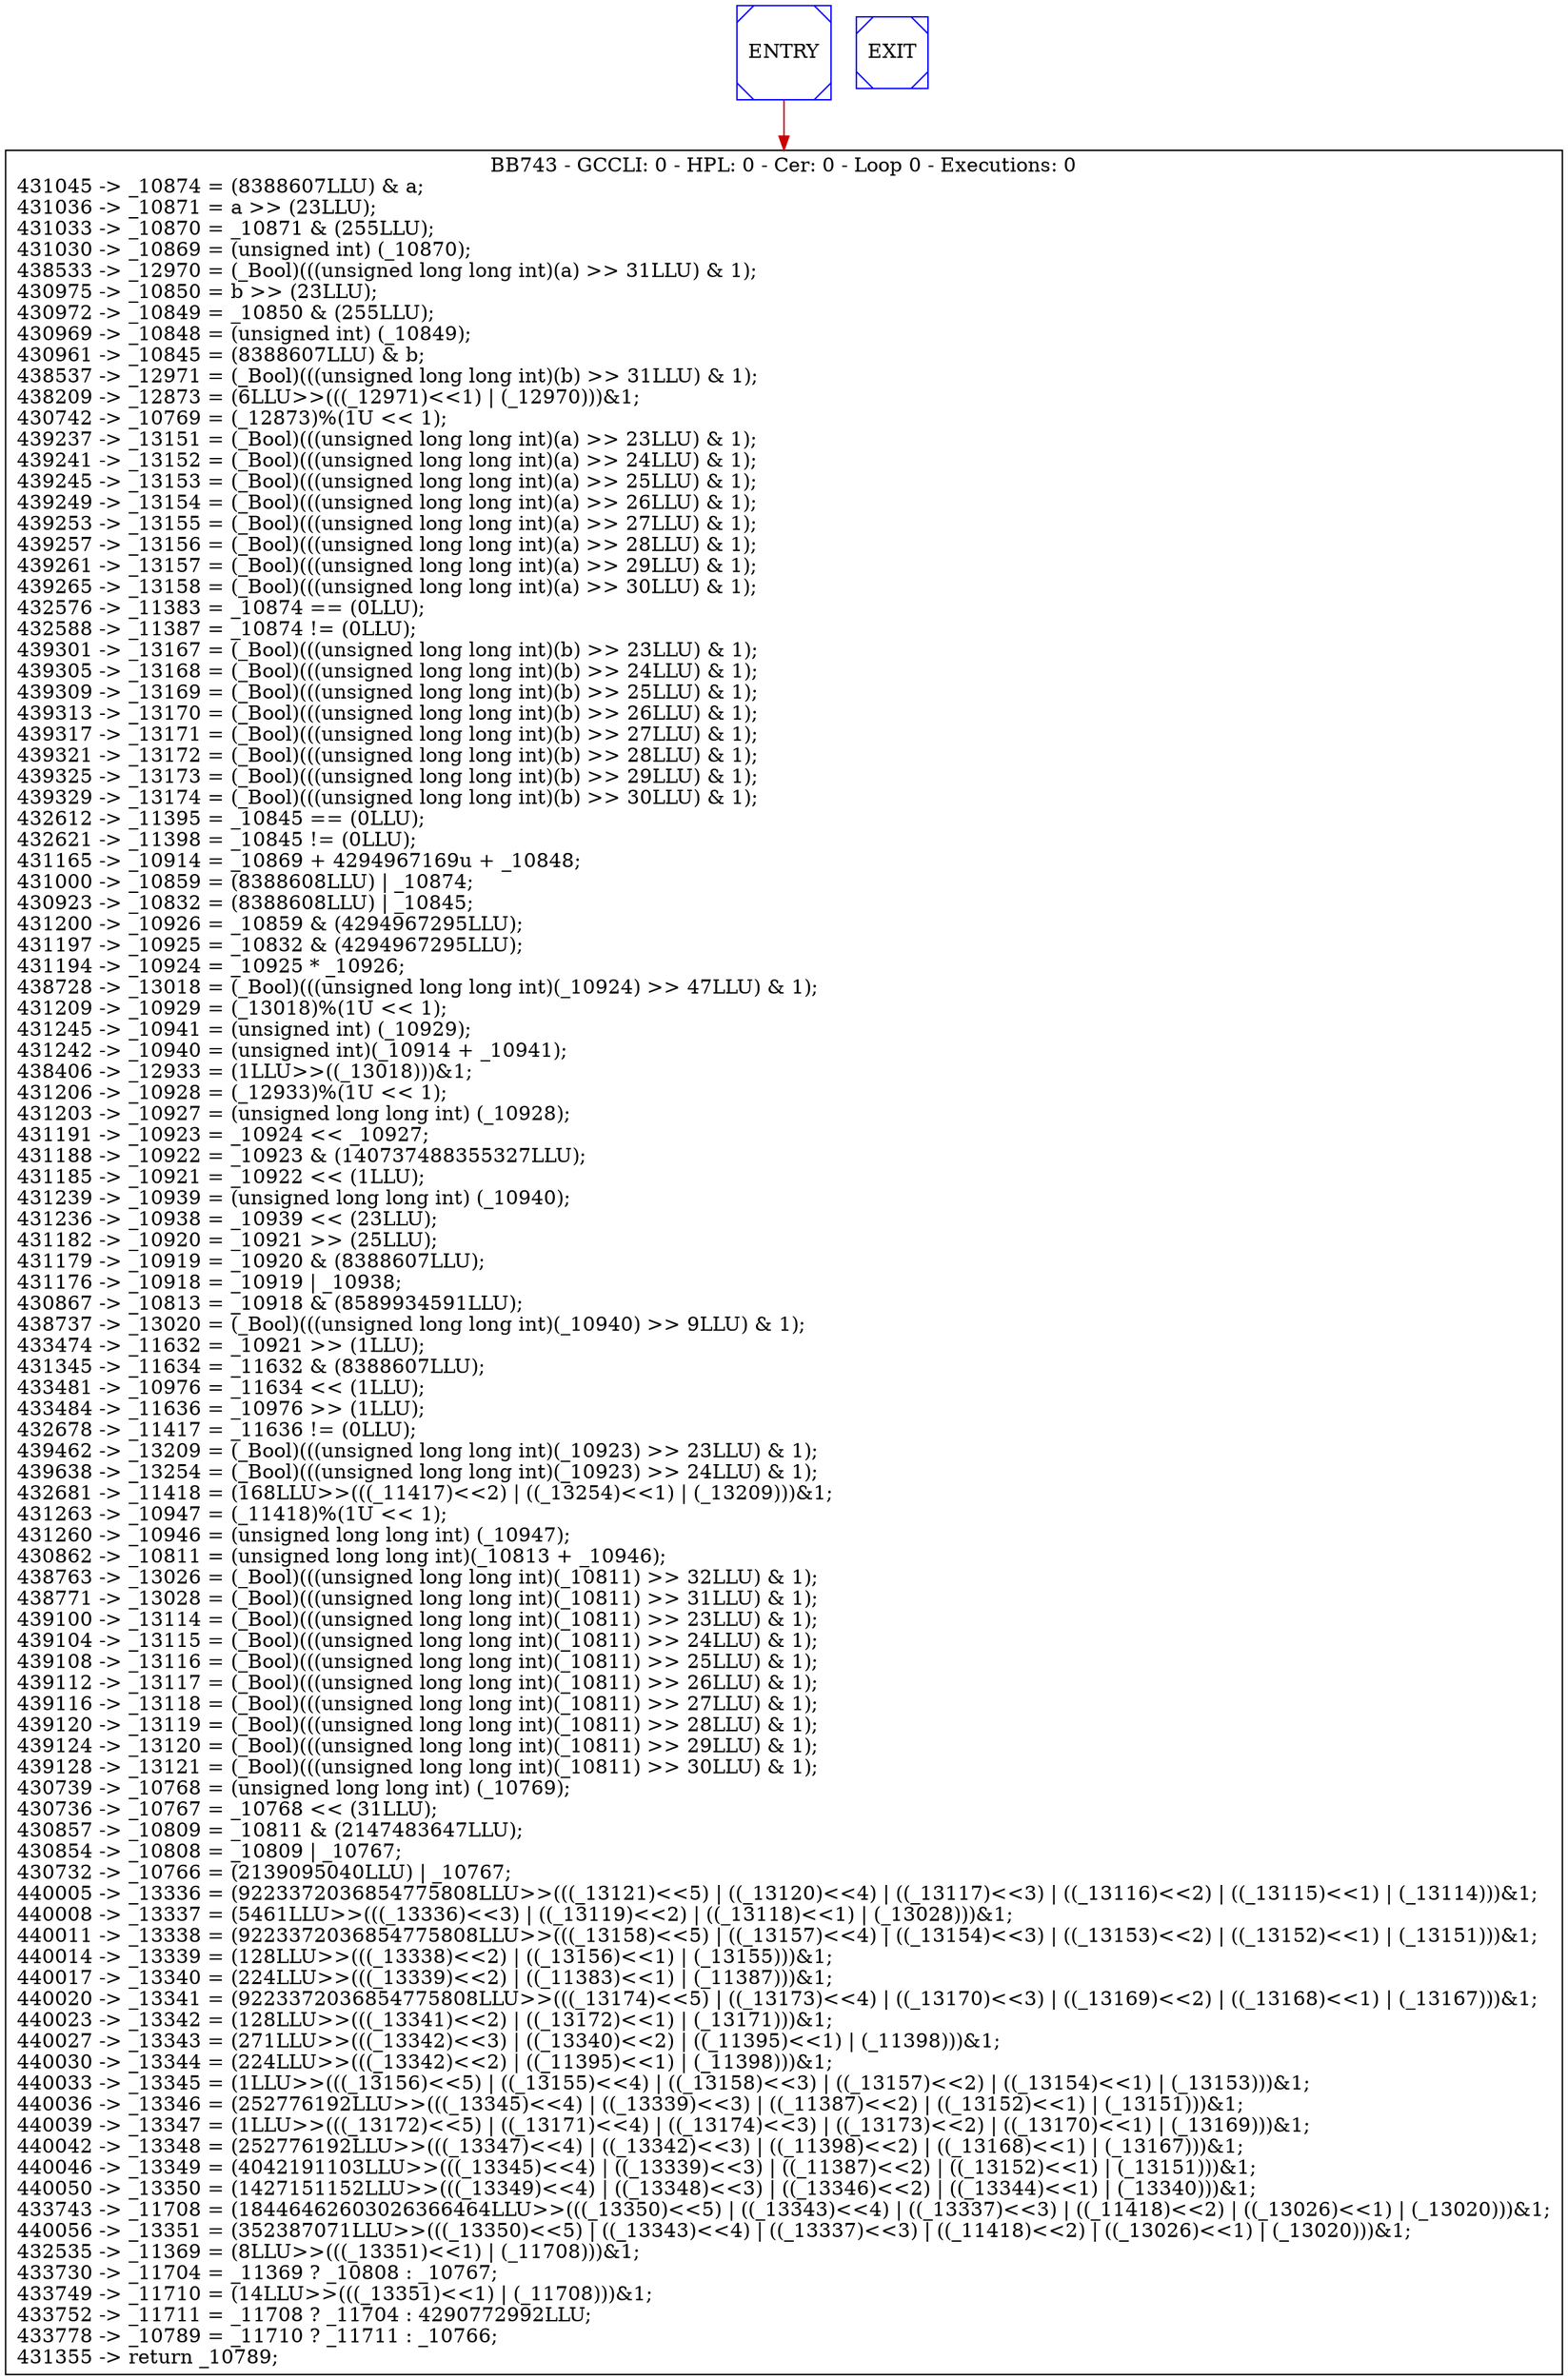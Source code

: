 digraph G {
0[color=blue,shape=Msquare, label="ENTRY"];
1[color=blue,shape=Msquare, label="EXIT"];
2[shape=box, label="BB743 - GCCLI: 0 - HPL: 0 - Cer: 0 - Loop 0 - Executions: 0\n431045 -> _10874 = (8388607LLU) & a;\l431036 -> _10871 = a >> (23LLU);\l431033 -> _10870 = _10871 & (255LLU);\l431030 -> _10869 = (unsigned int) (_10870);\l438533 -> _12970 = (_Bool)(((unsigned long long int)(a) >> 31LLU) & 1);\l430975 -> _10850 = b >> (23LLU);\l430972 -> _10849 = _10850 & (255LLU);\l430969 -> _10848 = (unsigned int) (_10849);\l430961 -> _10845 = (8388607LLU) & b;\l438537 -> _12971 = (_Bool)(((unsigned long long int)(b) >> 31LLU) & 1);\l438209 -> _12873 = (6LLU>>(((_12971)<<1) | (_12970)))&1;\l430742 -> _10769 = (_12873)%(1U << 1);\l439237 -> _13151 = (_Bool)(((unsigned long long int)(a) >> 23LLU) & 1);\l439241 -> _13152 = (_Bool)(((unsigned long long int)(a) >> 24LLU) & 1);\l439245 -> _13153 = (_Bool)(((unsigned long long int)(a) >> 25LLU) & 1);\l439249 -> _13154 = (_Bool)(((unsigned long long int)(a) >> 26LLU) & 1);\l439253 -> _13155 = (_Bool)(((unsigned long long int)(a) >> 27LLU) & 1);\l439257 -> _13156 = (_Bool)(((unsigned long long int)(a) >> 28LLU) & 1);\l439261 -> _13157 = (_Bool)(((unsigned long long int)(a) >> 29LLU) & 1);\l439265 -> _13158 = (_Bool)(((unsigned long long int)(a) >> 30LLU) & 1);\l432576 -> _11383 = _10874 == (0LLU);\l432588 -> _11387 = _10874 != (0LLU);\l439301 -> _13167 = (_Bool)(((unsigned long long int)(b) >> 23LLU) & 1);\l439305 -> _13168 = (_Bool)(((unsigned long long int)(b) >> 24LLU) & 1);\l439309 -> _13169 = (_Bool)(((unsigned long long int)(b) >> 25LLU) & 1);\l439313 -> _13170 = (_Bool)(((unsigned long long int)(b) >> 26LLU) & 1);\l439317 -> _13171 = (_Bool)(((unsigned long long int)(b) >> 27LLU) & 1);\l439321 -> _13172 = (_Bool)(((unsigned long long int)(b) >> 28LLU) & 1);\l439325 -> _13173 = (_Bool)(((unsigned long long int)(b) >> 29LLU) & 1);\l439329 -> _13174 = (_Bool)(((unsigned long long int)(b) >> 30LLU) & 1);\l432612 -> _11395 = _10845 == (0LLU);\l432621 -> _11398 = _10845 != (0LLU);\l431165 -> _10914 = _10869 + 4294967169u + _10848;\l431000 -> _10859 = (8388608LLU) | _10874;\l430923 -> _10832 = (8388608LLU) | _10845;\l431200 -> _10926 = _10859 & (4294967295LLU);\l431197 -> _10925 = _10832 & (4294967295LLU);\l431194 -> _10924 = _10925 * _10926;\l438728 -> _13018 = (_Bool)(((unsigned long long int)(_10924) >> 47LLU) & 1);\l431209 -> _10929 = (_13018)%(1U << 1);\l431245 -> _10941 = (unsigned int) (_10929);\l431242 -> _10940 = (unsigned int)(_10914 + _10941);\l438406 -> _12933 = (1LLU>>((_13018)))&1;\l431206 -> _10928 = (_12933)%(1U << 1);\l431203 -> _10927 = (unsigned long long int) (_10928);\l431191 -> _10923 = _10924 << _10927;\l431188 -> _10922 = _10923 & (140737488355327LLU);\l431185 -> _10921 = _10922 << (1LLU);\l431239 -> _10939 = (unsigned long long int) (_10940);\l431236 -> _10938 = _10939 << (23LLU);\l431182 -> _10920 = _10921 >> (25LLU);\l431179 -> _10919 = _10920 & (8388607LLU);\l431176 -> _10918 = _10919 | _10938;\l430867 -> _10813 = _10918 & (8589934591LLU);\l438737 -> _13020 = (_Bool)(((unsigned long long int)(_10940) >> 9LLU) & 1);\l433474 -> _11632 = _10921 >> (1LLU);\l431345 -> _11634 = _11632 & (8388607LLU);\l433481 -> _10976 = _11634 << (1LLU);\l433484 -> _11636 = _10976 >> (1LLU);\l432678 -> _11417 = _11636 != (0LLU);\l439462 -> _13209 = (_Bool)(((unsigned long long int)(_10923) >> 23LLU) & 1);\l439638 -> _13254 = (_Bool)(((unsigned long long int)(_10923) >> 24LLU) & 1);\l432681 -> _11418 = (168LLU>>(((_11417)<<2) | ((_13254)<<1) | (_13209)))&1;\l431263 -> _10947 = (_11418)%(1U << 1);\l431260 -> _10946 = (unsigned long long int) (_10947);\l430862 -> _10811 = (unsigned long long int)(_10813 + _10946);\l438763 -> _13026 = (_Bool)(((unsigned long long int)(_10811) >> 32LLU) & 1);\l438771 -> _13028 = (_Bool)(((unsigned long long int)(_10811) >> 31LLU) & 1);\l439100 -> _13114 = (_Bool)(((unsigned long long int)(_10811) >> 23LLU) & 1);\l439104 -> _13115 = (_Bool)(((unsigned long long int)(_10811) >> 24LLU) & 1);\l439108 -> _13116 = (_Bool)(((unsigned long long int)(_10811) >> 25LLU) & 1);\l439112 -> _13117 = (_Bool)(((unsigned long long int)(_10811) >> 26LLU) & 1);\l439116 -> _13118 = (_Bool)(((unsigned long long int)(_10811) >> 27LLU) & 1);\l439120 -> _13119 = (_Bool)(((unsigned long long int)(_10811) >> 28LLU) & 1);\l439124 -> _13120 = (_Bool)(((unsigned long long int)(_10811) >> 29LLU) & 1);\l439128 -> _13121 = (_Bool)(((unsigned long long int)(_10811) >> 30LLU) & 1);\l430739 -> _10768 = (unsigned long long int) (_10769);\l430736 -> _10767 = _10768 << (31LLU);\l430857 -> _10809 = _10811 & (2147483647LLU);\l430854 -> _10808 = _10809 | _10767;\l430732 -> _10766 = (2139095040LLU) | _10767;\l440005 -> _13336 = (9223372036854775808LLU>>(((_13121)<<5) | ((_13120)<<4) | ((_13117)<<3) | ((_13116)<<2) | ((_13115)<<1) | (_13114)))&1;\l440008 -> _13337 = (5461LLU>>(((_13336)<<3) | ((_13119)<<2) | ((_13118)<<1) | (_13028)))&1;\l440011 -> _13338 = (9223372036854775808LLU>>(((_13158)<<5) | ((_13157)<<4) | ((_13154)<<3) | ((_13153)<<2) | ((_13152)<<1) | (_13151)))&1;\l440014 -> _13339 = (128LLU>>(((_13338)<<2) | ((_13156)<<1) | (_13155)))&1;\l440017 -> _13340 = (224LLU>>(((_13339)<<2) | ((_11383)<<1) | (_11387)))&1;\l440020 -> _13341 = (9223372036854775808LLU>>(((_13174)<<5) | ((_13173)<<4) | ((_13170)<<3) | ((_13169)<<2) | ((_13168)<<1) | (_13167)))&1;\l440023 -> _13342 = (128LLU>>(((_13341)<<2) | ((_13172)<<1) | (_13171)))&1;\l440027 -> _13343 = (271LLU>>(((_13342)<<3) | ((_13340)<<2) | ((_11395)<<1) | (_11398)))&1;\l440030 -> _13344 = (224LLU>>(((_13342)<<2) | ((_11395)<<1) | (_11398)))&1;\l440033 -> _13345 = (1LLU>>(((_13156)<<5) | ((_13155)<<4) | ((_13158)<<3) | ((_13157)<<2) | ((_13154)<<1) | (_13153)))&1;\l440036 -> _13346 = (252776192LLU>>(((_13345)<<4) | ((_13339)<<3) | ((_11387)<<2) | ((_13152)<<1) | (_13151)))&1;\l440039 -> _13347 = (1LLU>>(((_13172)<<5) | ((_13171)<<4) | ((_13174)<<3) | ((_13173)<<2) | ((_13170)<<1) | (_13169)))&1;\l440042 -> _13348 = (252776192LLU>>(((_13347)<<4) | ((_13342)<<3) | ((_11398)<<2) | ((_13168)<<1) | (_13167)))&1;\l440046 -> _13349 = (4042191103LLU>>(((_13345)<<4) | ((_13339)<<3) | ((_11387)<<2) | ((_13152)<<1) | (_13151)))&1;\l440050 -> _13350 = (1427151152LLU>>(((_13349)<<4) | ((_13348)<<3) | ((_13346)<<2) | ((_13344)<<1) | (_13340)))&1;\l433743 -> _11708 = (18446462603026366464LLU>>(((_13350)<<5) | ((_13343)<<4) | ((_13337)<<3) | ((_11418)<<2) | ((_13026)<<1) | (_13020)))&1;\l440056 -> _13351 = (352387071LLU>>(((_13350)<<5) | ((_13343)<<4) | ((_13337)<<3) | ((_11418)<<2) | ((_13026)<<1) | (_13020)))&1;\l432535 -> _11369 = (8LLU>>(((_13351)<<1) | (_11708)))&1;\l433730 -> _11704 = _11369 ? _10808 : _10767;\l433749 -> _11710 = (14LLU>>(((_13351)<<1) | (_11708)))&1;\l433752 -> _11711 = _11708 ? _11704 : 4290772992LLU;\l433778 -> _10789 = _11710 ? _11711 : _10766;\l431355 -> return _10789;\l"];
0->2 [fontcolor=blue, color=red3];
}
